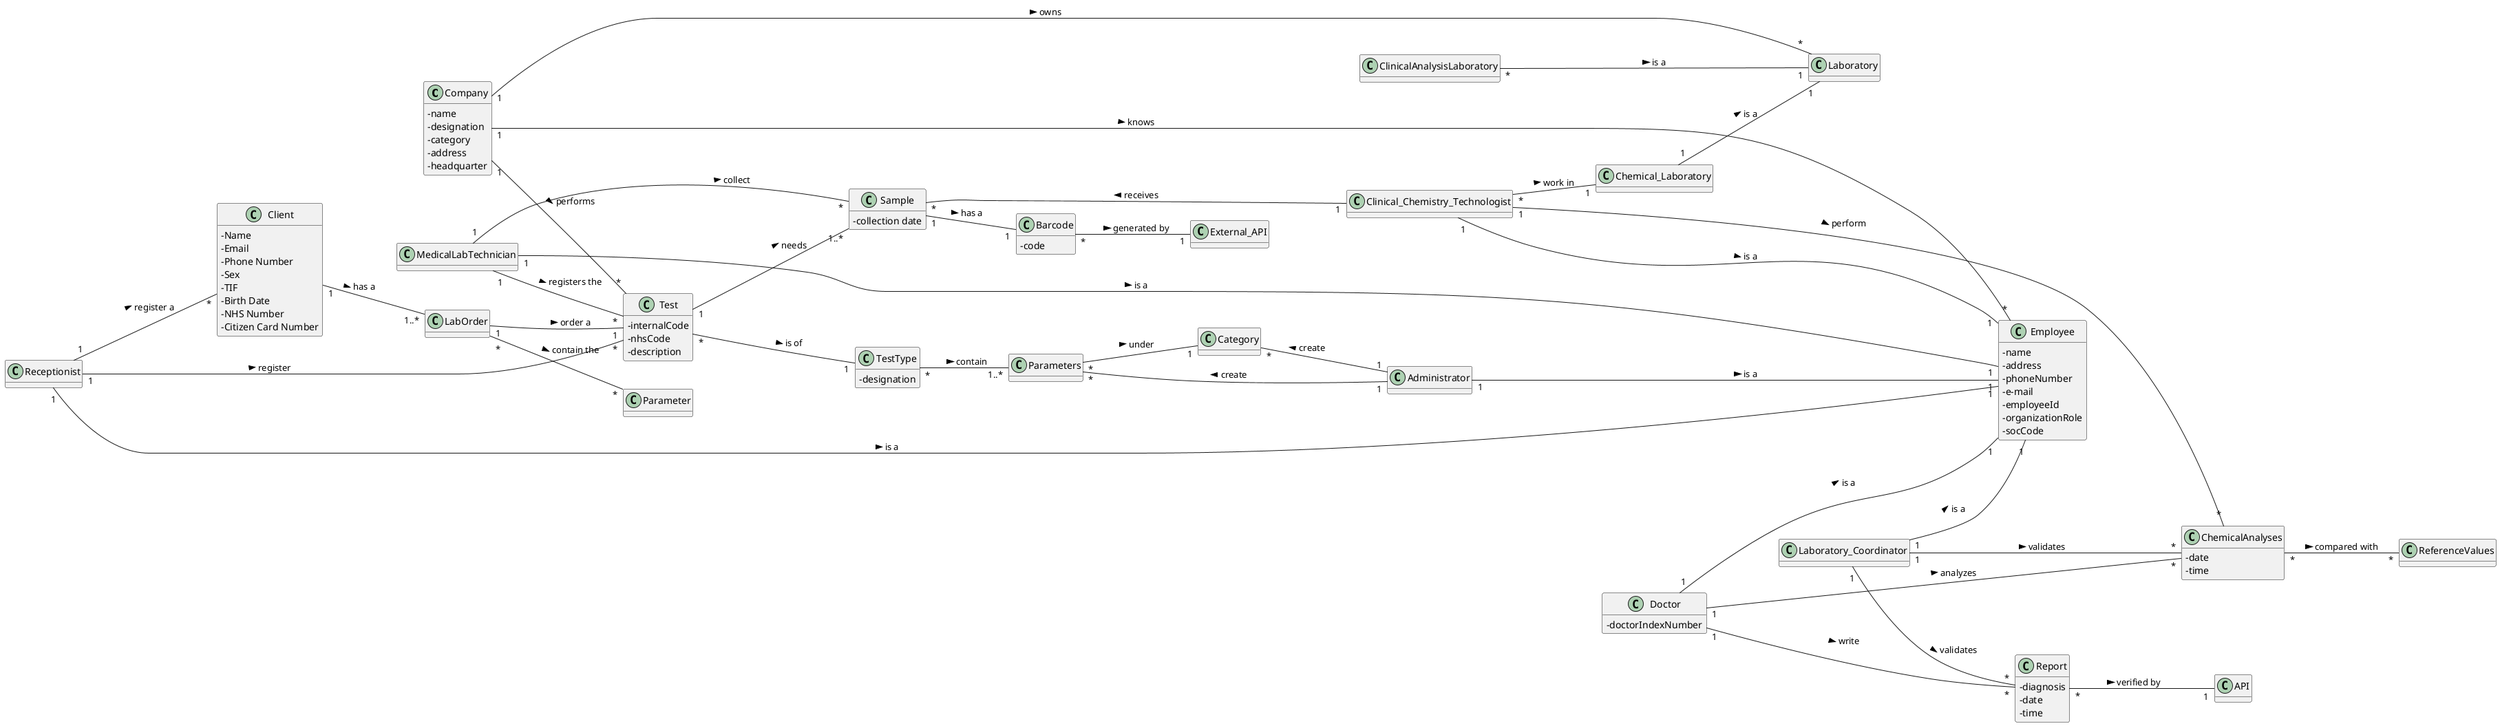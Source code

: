 @startuml
'https://plantuml.com/class-diagram

hide methods
left to right direction
skinparam classAttributeIconSize 0

class Company{
-name
-designation
-category
-address
-headquarter
}

class Employee{
-name
-address
-phoneNumber
-e-mail
-employeeId
-organizationRole
-socCode
}

class TestType{
-designation
}

class Doctor{
-doctorIndexNumber
}

class Laboratory{

}

class Barcode{
-code
}

class Report{
-diagnosis
}

class Sample{
-collection date
}

class Test{
-internalCode
-nhsCode
-description
}

class Client{
 - Name
 - Email
 - Phone Number
 - Sex
 - TIF
 - Birth Date
 - NHS Number
 - Citizen Card Number

}

class Receptionist{

}

class ClinicalAnalysisLaboratory{

}

class ChemicalAnalyses{
-date
-time
}

class Report{
-date
-time
}

class ReferenceValues{

}

class Barcode{

}

class Parameters{

}

class Category{

}

class MedicalLabTechnician{

}

class Chemical_Laboratory{

}

class Clinical_Chemistry_Technologist{

}

class LabOrder{

}

class Laboratory_Coordinator{

}

class Administrator{

}

class External_API{

}

class API {

}


Company "1"---"*" Employee : knows >
Company "1"--"*" Laboratory : owns >
Company "1" -- "*" Test: performs >
ClinicalAnalysisLaboratory "*"---"1" Laboratory : is a >
Chemical_Laboratory "1"--"1" Laboratory : is a >
MedicalLabTechnician "1"--"1" Employee : is a >
Administrator "1"--"1" Employee : is a >
Clinical_Chemistry_Technologist "1"----"1" Employee : is a >
Receptionist "1"--"1" Employee : is a >
Receptionist "1"---"*" Client : register a >
Receptionist "1"-"*" Test : register >
Client "1"--"1..*" LabOrder : has a >
LabOrder "1"--"1" Test : order a >
LabOrder "*" -- "*" Parameter: contain the >
Test "*"---"1" TestType : is of >
Test "1"---"1..*" Sample : needs >
TestType "*"--"1..*" Parameters : contain >
MedicalLabTechnician "1"---"*" Sample : collect >
MedicalLabTechnician "1" -- "*" Test: registers the >
Sample "*"----"1" Clinical_Chemistry_Technologist : < receives
Sample "1"--"1" Barcode : has a >
Barcode "*"--"1" External_API : generated by >
Clinical_Chemistry_Technologist "*"--"1" Chemical_Laboratory : work in >
Clinical_Chemistry_Technologist "1"--"*" ChemicalAnalyses : perform >
Category "*"--"1" Administrator : < create
Parameters "*"--"1" Category : under >
Parameters "*"---"1"Administrator : < create
Doctor "1"---"1" Employee : is a >
Doctor "1"-"*" ChemicalAnalyses : analyzes >
Doctor "1"---"*" Report : write >
Laboratory_Coordinator "1"--"1" Employee : is a >
Laboratory_Coordinator "1"--"*" Report : validates >
Laboratory_Coordinator "1"---"*" ChemicalAnalyses : validates >
ChemicalAnalyses "*"--"*" ReferenceValues : compared with >
Report "*" -- "1" API: verified by >









@enduml